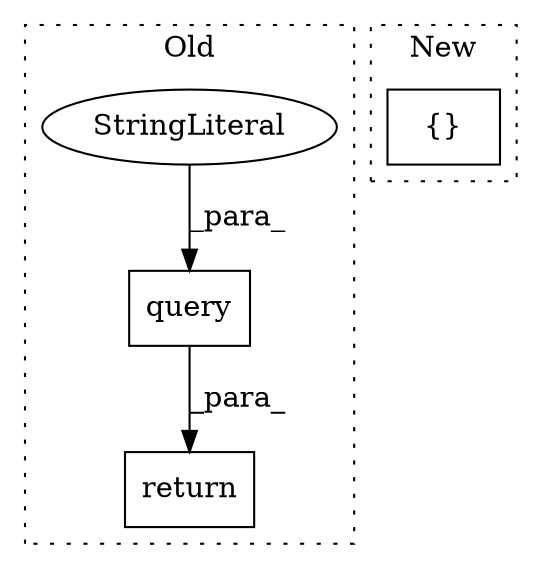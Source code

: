 digraph G {
subgraph cluster0 {
1 [label="query" a="32" s="3371,3437" l="6,1" shape="box"];
3 [label="StringLiteral" a="45" s="3377" l="13" shape="ellipse"];
4 [label="return" a="41" s="3475" l="23" shape="box"];
label = "Old";
style="dotted";
}
subgraph cluster1 {
2 [label="{}" a="4" s="5023" l="2" shape="box"];
label = "New";
style="dotted";
}
1 -> 4 [label="_para_"];
3 -> 1 [label="_para_"];
}